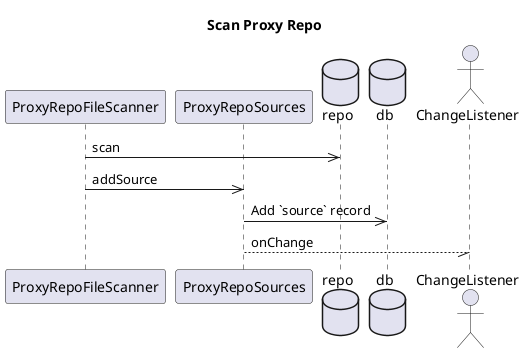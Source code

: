 @startuml

title Scan Proxy Repo

participant ProxyRepoFileScanner
participant ProxyRepoSources
database repo
database db
actor ChangeListener

ProxyRepoFileScanner ->> repo: scan
ProxyRepoFileScanner ->> ProxyRepoSources: addSource
ProxyRepoSources ->> db: Add `source` record
ProxyRepoSources --// ChangeListener: onChange


@enduml
